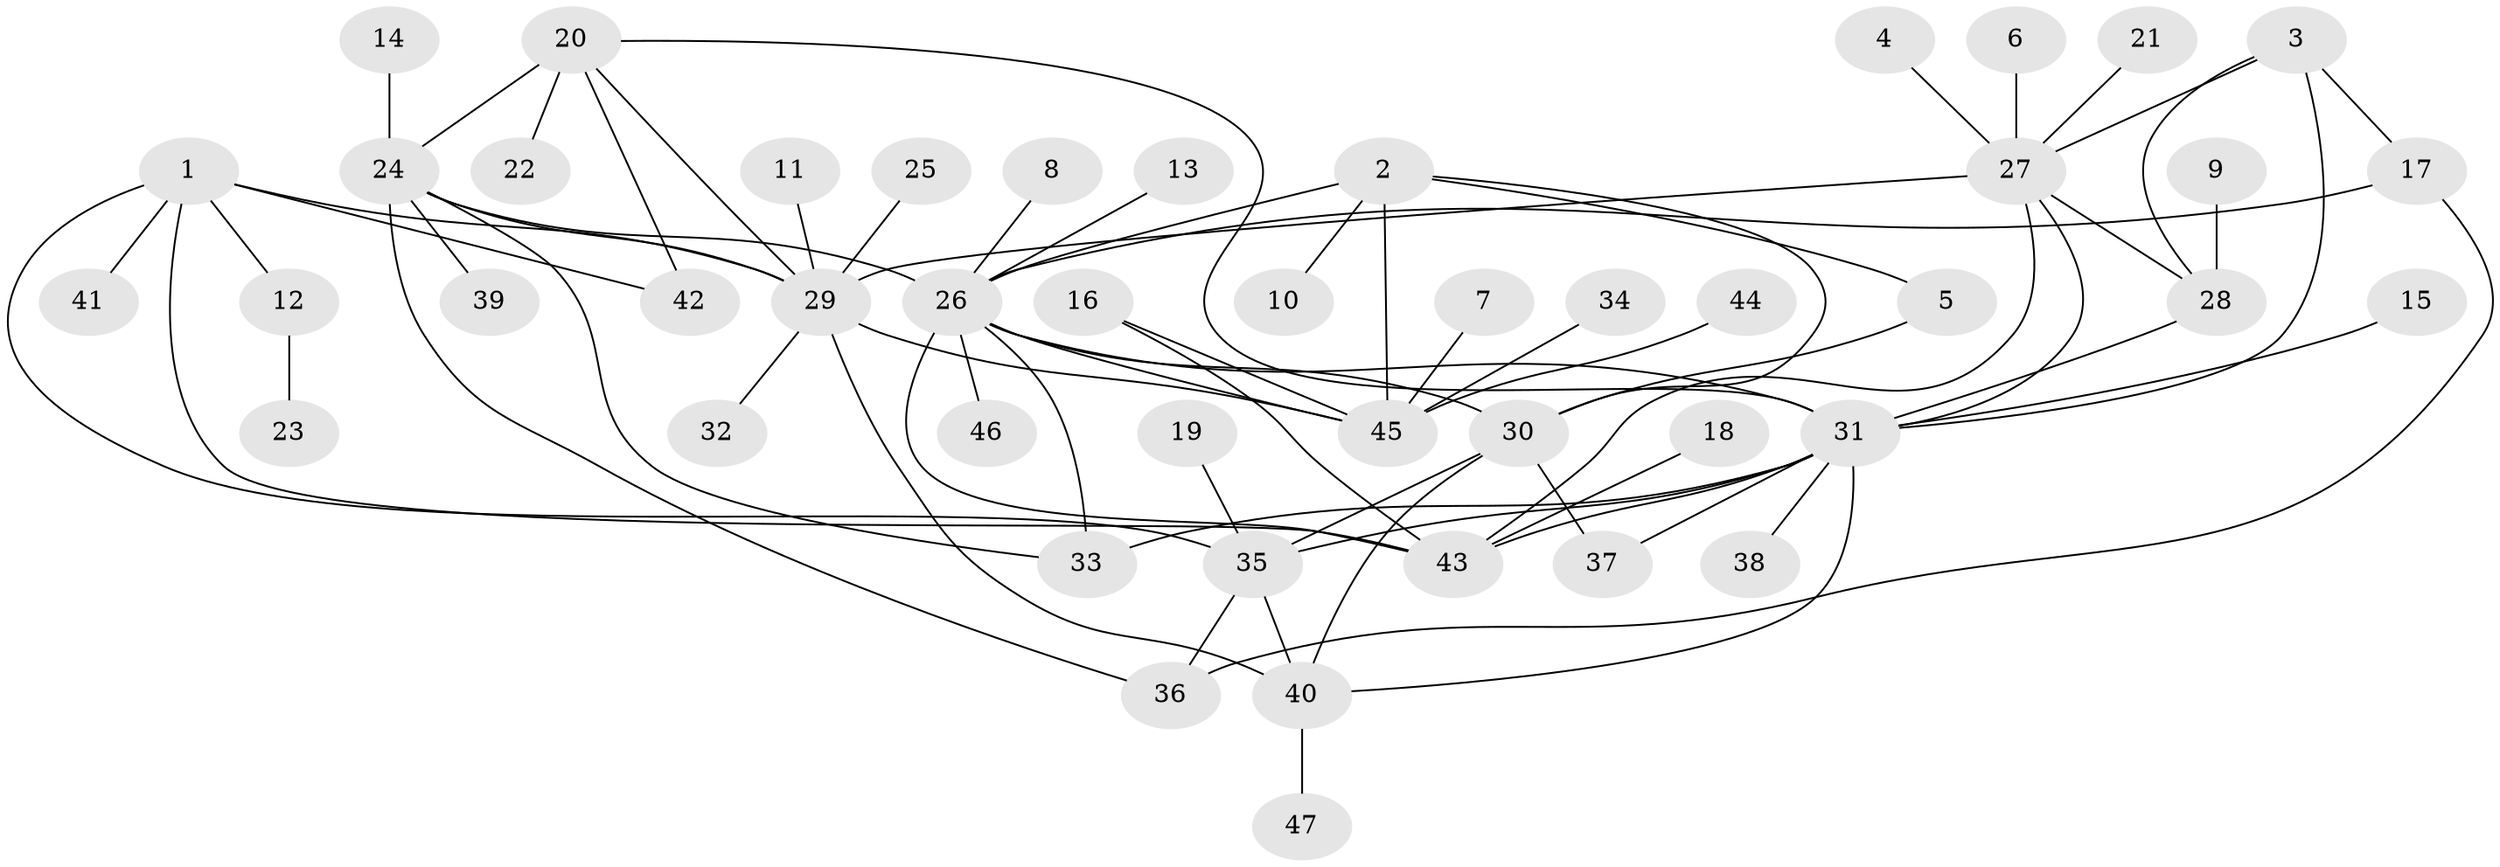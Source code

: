 // original degree distribution, {5: 0.05319148936170213, 4: 0.031914893617021274, 10: 0.010638297872340425, 6: 0.05319148936170213, 9: 0.031914893617021274, 12: 0.02127659574468085, 3: 0.07446808510638298, 13: 0.010638297872340425, 7: 0.010638297872340425, 1: 0.4787234042553192, 2: 0.22340425531914893}
// Generated by graph-tools (version 1.1) at 2025/26/03/09/25 03:26:44]
// undirected, 47 vertices, 72 edges
graph export_dot {
graph [start="1"]
  node [color=gray90,style=filled];
  1;
  2;
  3;
  4;
  5;
  6;
  7;
  8;
  9;
  10;
  11;
  12;
  13;
  14;
  15;
  16;
  17;
  18;
  19;
  20;
  21;
  22;
  23;
  24;
  25;
  26;
  27;
  28;
  29;
  30;
  31;
  32;
  33;
  34;
  35;
  36;
  37;
  38;
  39;
  40;
  41;
  42;
  43;
  44;
  45;
  46;
  47;
  1 -- 12 [weight=1.0];
  1 -- 29 [weight=1.0];
  1 -- 35 [weight=1.0];
  1 -- 41 [weight=1.0];
  1 -- 42 [weight=1.0];
  1 -- 43 [weight=3.0];
  2 -- 5 [weight=1.0];
  2 -- 10 [weight=1.0];
  2 -- 26 [weight=2.0];
  2 -- 30 [weight=1.0];
  2 -- 45 [weight=2.0];
  3 -- 17 [weight=1.0];
  3 -- 27 [weight=1.0];
  3 -- 28 [weight=1.0];
  3 -- 31 [weight=1.0];
  4 -- 27 [weight=1.0];
  5 -- 30 [weight=1.0];
  6 -- 27 [weight=1.0];
  7 -- 45 [weight=1.0];
  8 -- 26 [weight=1.0];
  9 -- 28 [weight=1.0];
  11 -- 29 [weight=1.0];
  12 -- 23 [weight=1.0];
  13 -- 26 [weight=1.0];
  14 -- 24 [weight=1.0];
  15 -- 31 [weight=1.0];
  16 -- 43 [weight=1.0];
  16 -- 45 [weight=1.0];
  17 -- 26 [weight=1.0];
  17 -- 36 [weight=1.0];
  18 -- 43 [weight=1.0];
  19 -- 35 [weight=1.0];
  20 -- 22 [weight=1.0];
  20 -- 24 [weight=2.0];
  20 -- 29 [weight=1.0];
  20 -- 31 [weight=1.0];
  20 -- 42 [weight=1.0];
  21 -- 27 [weight=1.0];
  24 -- 26 [weight=1.0];
  24 -- 29 [weight=2.0];
  24 -- 33 [weight=1.0];
  24 -- 36 [weight=1.0];
  24 -- 39 [weight=1.0];
  25 -- 29 [weight=1.0];
  26 -- 30 [weight=1.0];
  26 -- 31 [weight=1.0];
  26 -- 33 [weight=1.0];
  26 -- 43 [weight=1.0];
  26 -- 45 [weight=1.0];
  26 -- 46 [weight=1.0];
  27 -- 28 [weight=1.0];
  27 -- 29 [weight=1.0];
  27 -- 31 [weight=1.0];
  27 -- 43 [weight=1.0];
  28 -- 31 [weight=1.0];
  29 -- 32 [weight=1.0];
  29 -- 40 [weight=1.0];
  29 -- 45 [weight=1.0];
  30 -- 35 [weight=2.0];
  30 -- 37 [weight=1.0];
  30 -- 40 [weight=1.0];
  31 -- 33 [weight=1.0];
  31 -- 35 [weight=1.0];
  31 -- 37 [weight=1.0];
  31 -- 38 [weight=1.0];
  31 -- 40 [weight=1.0];
  31 -- 43 [weight=1.0];
  34 -- 45 [weight=1.0];
  35 -- 36 [weight=1.0];
  35 -- 40 [weight=2.0];
  40 -- 47 [weight=1.0];
  44 -- 45 [weight=1.0];
}
